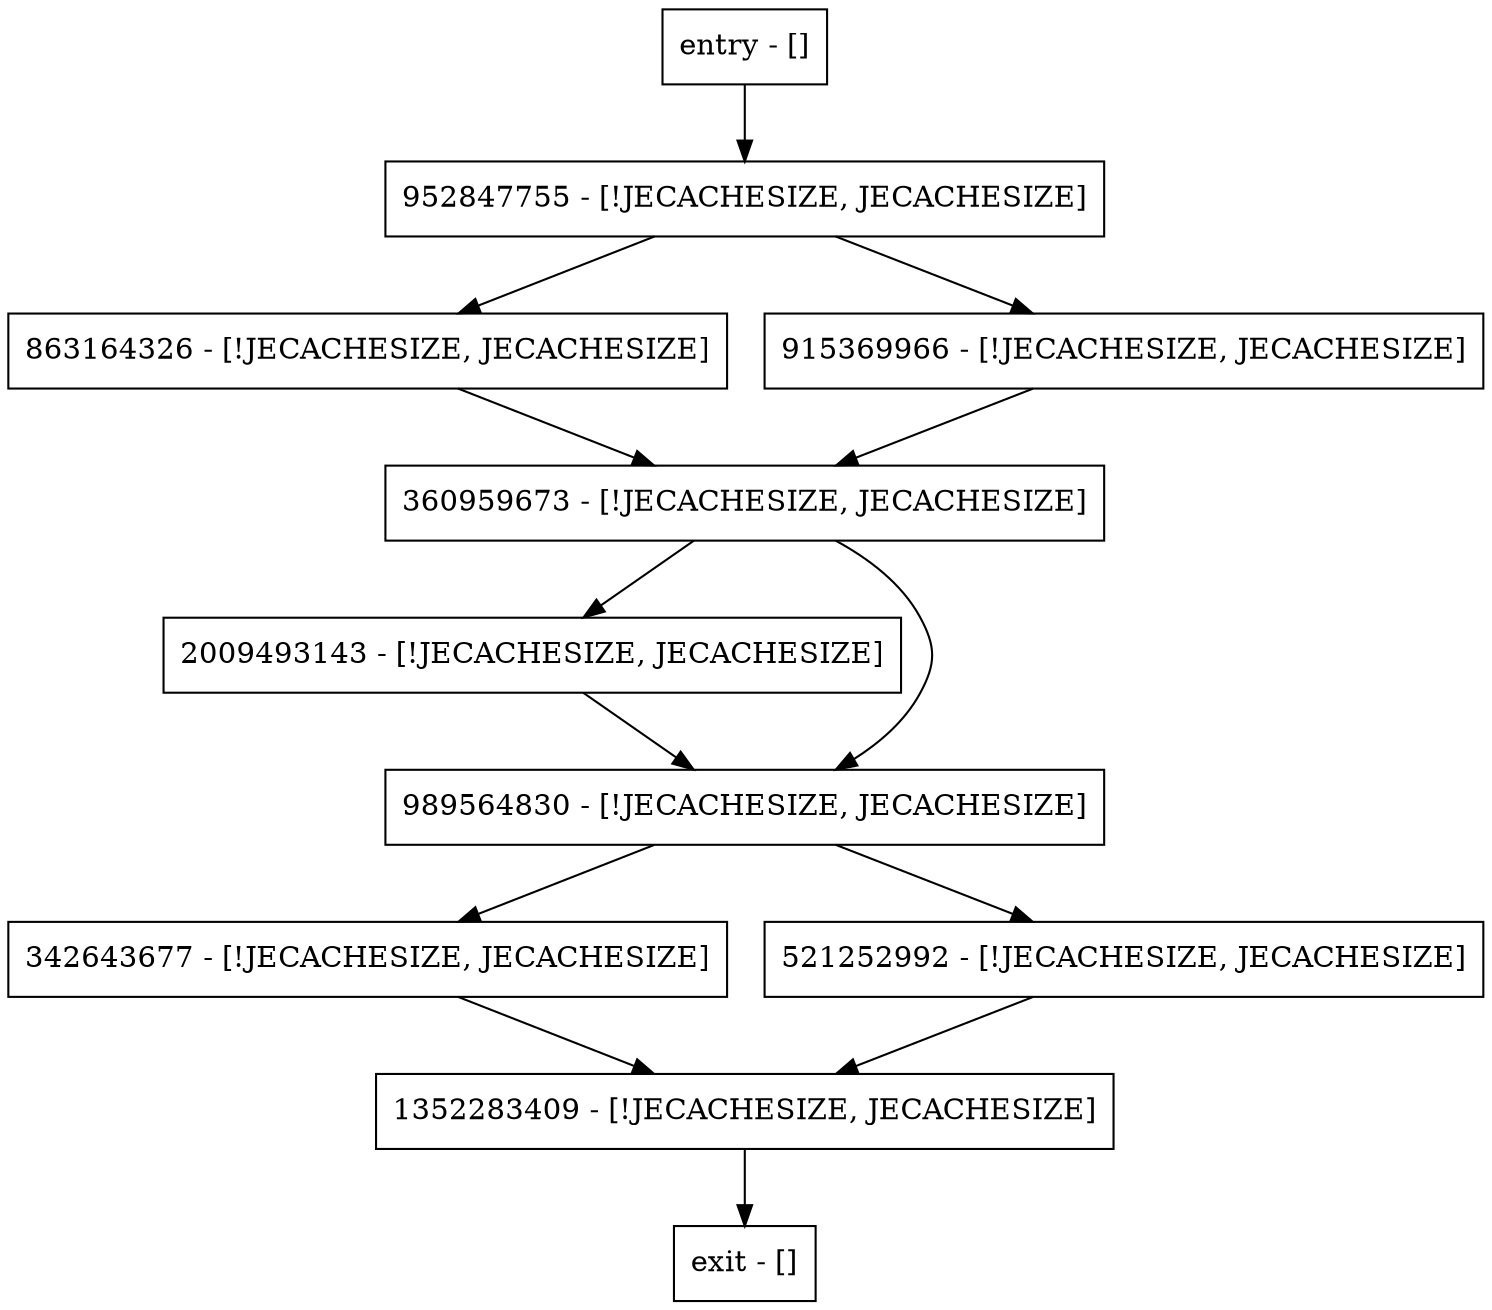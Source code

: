 digraph makeDeadlockException {
node [shape=record];
entry [label="entry - []"];
exit [label="exit - []"];
342643677 [label="342643677 - [!JECACHESIZE, JECACHESIZE]"];
360959673 [label="360959673 - [!JECACHESIZE, JECACHESIZE]"];
2009493143 [label="2009493143 - [!JECACHESIZE, JECACHESIZE]"];
989564830 [label="989564830 - [!JECACHESIZE, JECACHESIZE]"];
863164326 [label="863164326 - [!JECACHESIZE, JECACHESIZE]"];
1352283409 [label="1352283409 - [!JECACHESIZE, JECACHESIZE]"];
952847755 [label="952847755 - [!JECACHESIZE, JECACHESIZE]"];
915369966 [label="915369966 - [!JECACHESIZE, JECACHESIZE]"];
521252992 [label="521252992 - [!JECACHESIZE, JECACHESIZE]"];
entry;
exit;
entry -> 952847755;
342643677 -> 1352283409;
360959673 -> 2009493143;
360959673 -> 989564830;
2009493143 -> 989564830;
989564830 -> 342643677;
989564830 -> 521252992;
863164326 -> 360959673;
1352283409 -> exit;
952847755 -> 863164326;
952847755 -> 915369966;
915369966 -> 360959673;
521252992 -> 1352283409;
}
